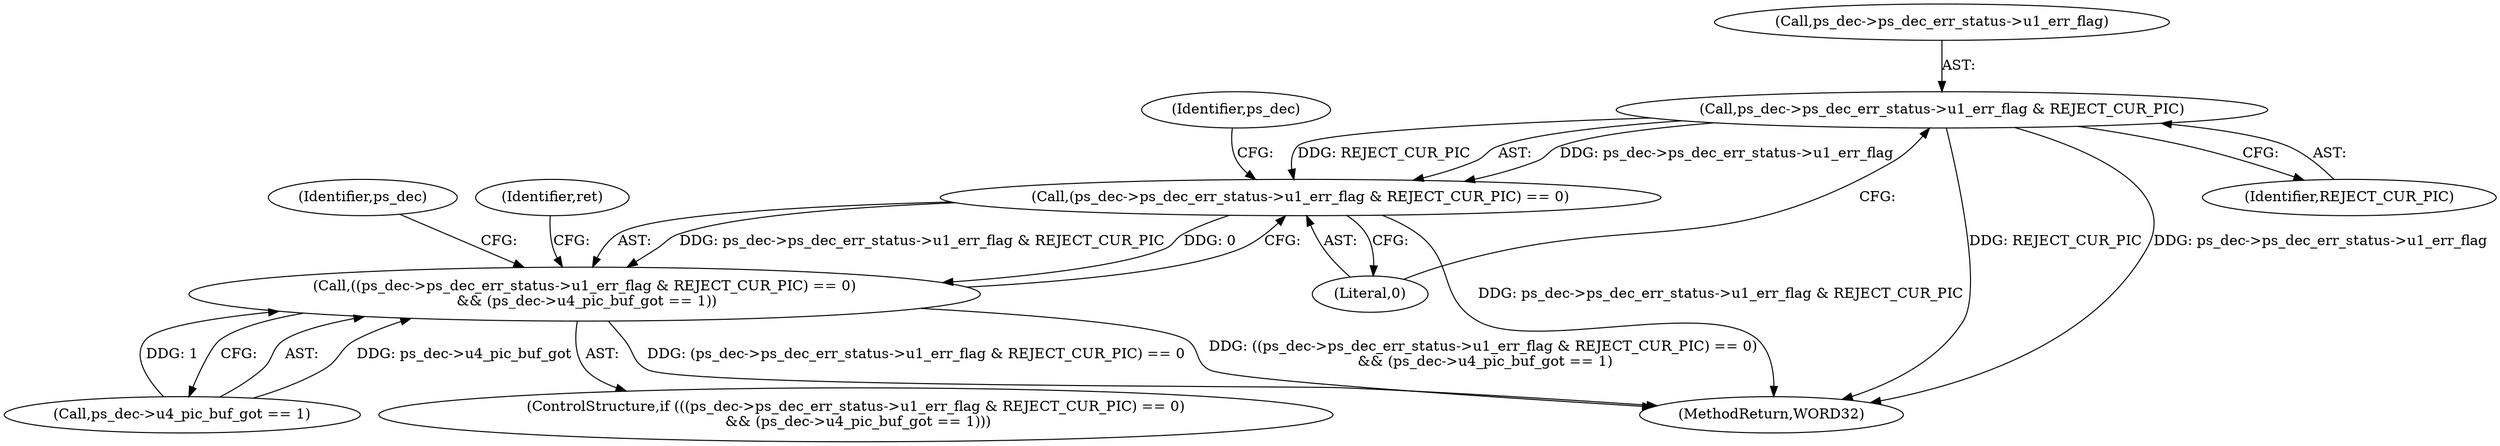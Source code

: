 digraph "0_Android_0b23c81c3dd9ec38f7e6806a3955fed1925541a0@pointer" {
"1001873" [label="(Call,ps_dec->ps_dec_err_status->u1_err_flag & REJECT_CUR_PIC)"];
"1001872" [label="(Call,(ps_dec->ps_dec_err_status->u1_err_flag & REJECT_CUR_PIC) == 0)"];
"1001871" [label="(Call,((ps_dec->ps_dec_err_status->u1_err_flag & REJECT_CUR_PIC) == 0)\n && (ps_dec->u4_pic_buf_got == 1))"];
"1001883" [label="(Identifier,ps_dec)"];
"1001871" [label="(Call,((ps_dec->ps_dec_err_status->u1_err_flag & REJECT_CUR_PIC) == 0)\n && (ps_dec->u4_pic_buf_got == 1))"];
"1002226" [label="(MethodReturn,WORD32)"];
"1001872" [label="(Call,(ps_dec->ps_dec_err_status->u1_err_flag & REJECT_CUR_PIC) == 0)"];
"1001879" [label="(Identifier,REJECT_CUR_PIC)"];
"1001870" [label="(ControlStructure,if (((ps_dec->ps_dec_err_status->u1_err_flag & REJECT_CUR_PIC) == 0)\n && (ps_dec->u4_pic_buf_got == 1)))"];
"1001873" [label="(Call,ps_dec->ps_dec_err_status->u1_err_flag & REJECT_CUR_PIC)"];
"1001874" [label="(Call,ps_dec->ps_dec_err_status->u1_err_flag)"];
"1001880" [label="(Literal,0)"];
"1001888" [label="(Identifier,ret)"];
"1001881" [label="(Call,ps_dec->u4_pic_buf_got == 1)"];
"1001894" [label="(Identifier,ps_dec)"];
"1001873" -> "1001872"  [label="AST: "];
"1001873" -> "1001879"  [label="CFG: "];
"1001874" -> "1001873"  [label="AST: "];
"1001879" -> "1001873"  [label="AST: "];
"1001880" -> "1001873"  [label="CFG: "];
"1001873" -> "1002226"  [label="DDG: REJECT_CUR_PIC"];
"1001873" -> "1002226"  [label="DDG: ps_dec->ps_dec_err_status->u1_err_flag"];
"1001873" -> "1001872"  [label="DDG: ps_dec->ps_dec_err_status->u1_err_flag"];
"1001873" -> "1001872"  [label="DDG: REJECT_CUR_PIC"];
"1001872" -> "1001871"  [label="AST: "];
"1001872" -> "1001880"  [label="CFG: "];
"1001880" -> "1001872"  [label="AST: "];
"1001883" -> "1001872"  [label="CFG: "];
"1001871" -> "1001872"  [label="CFG: "];
"1001872" -> "1002226"  [label="DDG: ps_dec->ps_dec_err_status->u1_err_flag & REJECT_CUR_PIC"];
"1001872" -> "1001871"  [label="DDG: ps_dec->ps_dec_err_status->u1_err_flag & REJECT_CUR_PIC"];
"1001872" -> "1001871"  [label="DDG: 0"];
"1001871" -> "1001870"  [label="AST: "];
"1001871" -> "1001881"  [label="CFG: "];
"1001881" -> "1001871"  [label="AST: "];
"1001888" -> "1001871"  [label="CFG: "];
"1001894" -> "1001871"  [label="CFG: "];
"1001871" -> "1002226"  [label="DDG: (ps_dec->ps_dec_err_status->u1_err_flag & REJECT_CUR_PIC) == 0"];
"1001871" -> "1002226"  [label="DDG: ((ps_dec->ps_dec_err_status->u1_err_flag & REJECT_CUR_PIC) == 0)\n && (ps_dec->u4_pic_buf_got == 1)"];
"1001881" -> "1001871"  [label="DDG: ps_dec->u4_pic_buf_got"];
"1001881" -> "1001871"  [label="DDG: 1"];
}
